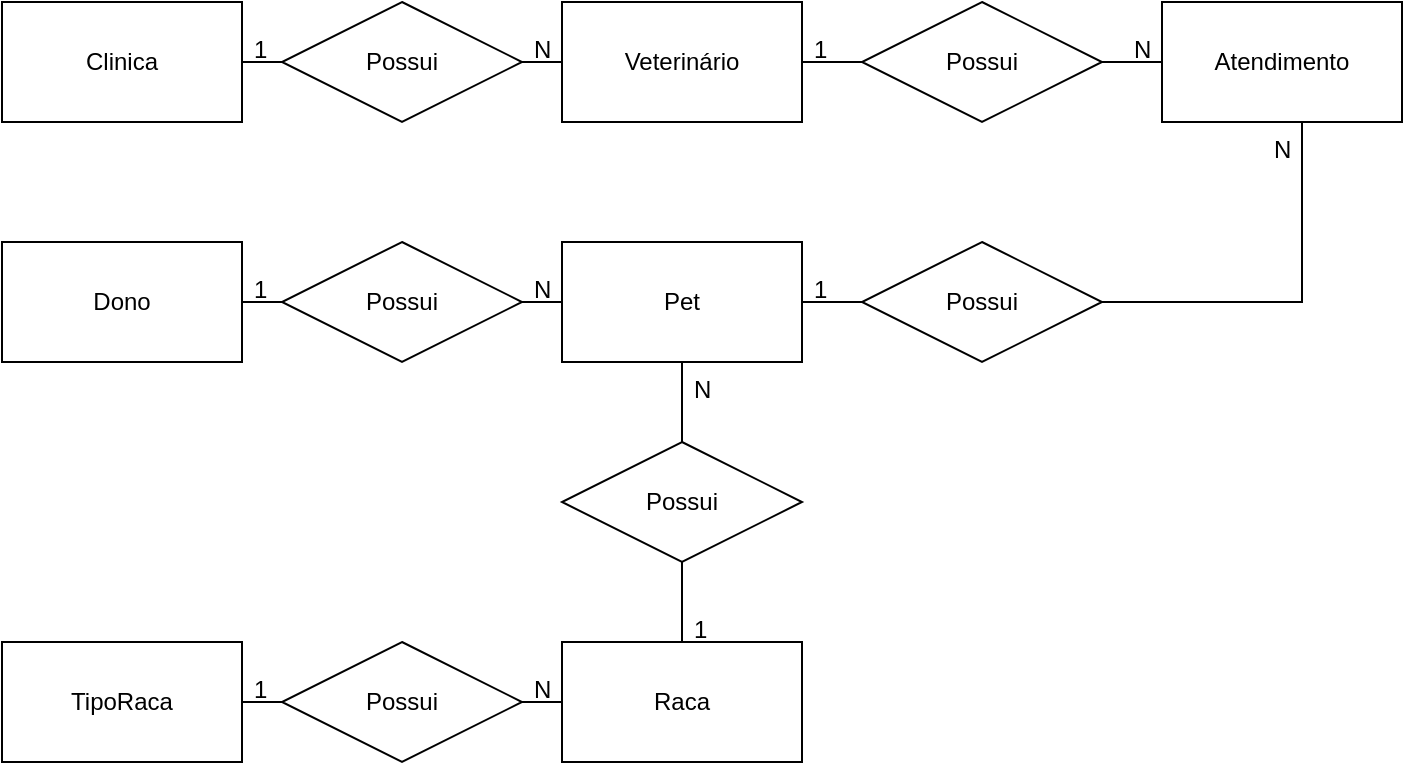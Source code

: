 <mxfile version="14.9.4" type="device" pages="2"><diagram id="83xywSYuqF75Fal6Qfsl" name="Conceitual"><mxGraphModel dx="827" dy="452" grid="1" gridSize="10" guides="1" tooltips="1" connect="1" arrows="1" fold="1" page="1" pageScale="1" pageWidth="827" pageHeight="1169" math="0" shadow="0"><root><mxCell id="0"/><mxCell id="1" parent="0"/><mxCell id="cB-USGY49_lO13R6Dd6I-5" style="edgeStyle=orthogonalEdgeStyle;rounded=0;orthogonalLoop=1;jettySize=auto;html=1;endArrow=none;endFill=0;" edge="1" parent="1" source="cB-USGY49_lO13R6Dd6I-1" target="cB-USGY49_lO13R6Dd6I-2"><mxGeometry relative="1" as="geometry"/></mxCell><mxCell id="cB-USGY49_lO13R6Dd6I-1" value="Clinica" style="rounded=0;whiteSpace=wrap;html=1;" vertex="1" parent="1"><mxGeometry x="40" y="40" width="120" height="60" as="geometry"/></mxCell><mxCell id="cB-USGY49_lO13R6Dd6I-6" style="edgeStyle=orthogonalEdgeStyle;rounded=0;orthogonalLoop=1;jettySize=auto;html=1;endArrow=none;endFill=0;" edge="1" parent="1" source="cB-USGY49_lO13R6Dd6I-2" target="cB-USGY49_lO13R6Dd6I-3"><mxGeometry relative="1" as="geometry"/></mxCell><mxCell id="cB-USGY49_lO13R6Dd6I-2" value="Possui" style="shape=rhombus;perimeter=rhombusPerimeter;whiteSpace=wrap;html=1;align=center;" vertex="1" parent="1"><mxGeometry x="180" y="40" width="120" height="60" as="geometry"/></mxCell><mxCell id="cB-USGY49_lO13R6Dd6I-7" style="edgeStyle=orthogonalEdgeStyle;rounded=0;orthogonalLoop=1;jettySize=auto;html=1;entryX=0;entryY=0.5;entryDx=0;entryDy=0;endArrow=none;endFill=0;" edge="1" parent="1" source="cB-USGY49_lO13R6Dd6I-3" target="cB-USGY49_lO13R6Dd6I-4"><mxGeometry relative="1" as="geometry"/></mxCell><mxCell id="cB-USGY49_lO13R6Dd6I-3" value="Veterinário" style="rounded=0;whiteSpace=wrap;html=1;" vertex="1" parent="1"><mxGeometry x="320" y="40" width="120" height="60" as="geometry"/></mxCell><mxCell id="cB-USGY49_lO13R6Dd6I-9" style="edgeStyle=orthogonalEdgeStyle;rounded=0;orthogonalLoop=1;jettySize=auto;html=1;entryX=0;entryY=0.5;entryDx=0;entryDy=0;endArrow=none;endFill=0;" edge="1" parent="1" source="cB-USGY49_lO13R6Dd6I-4" target="cB-USGY49_lO13R6Dd6I-8"><mxGeometry relative="1" as="geometry"/></mxCell><mxCell id="cB-USGY49_lO13R6Dd6I-4" value="Possui" style="shape=rhombus;perimeter=rhombusPerimeter;whiteSpace=wrap;html=1;align=center;" vertex="1" parent="1"><mxGeometry x="470" y="40" width="120" height="60" as="geometry"/></mxCell><mxCell id="cB-USGY49_lO13R6Dd6I-13" style="edgeStyle=orthogonalEdgeStyle;rounded=0;orthogonalLoop=1;jettySize=auto;html=1;entryX=1;entryY=0.5;entryDx=0;entryDy=0;endArrow=none;endFill=0;" edge="1" parent="1" source="cB-USGY49_lO13R6Dd6I-8" target="cB-USGY49_lO13R6Dd6I-10"><mxGeometry relative="1" as="geometry"><Array as="points"><mxPoint x="690" y="190"/></Array></mxGeometry></mxCell><mxCell id="cB-USGY49_lO13R6Dd6I-8" value="Atendimento" style="rounded=0;whiteSpace=wrap;html=1;" vertex="1" parent="1"><mxGeometry x="620" y="40" width="120" height="60" as="geometry"/></mxCell><mxCell id="cB-USGY49_lO13R6Dd6I-15" style="edgeStyle=orthogonalEdgeStyle;rounded=0;orthogonalLoop=1;jettySize=auto;html=1;entryX=1;entryY=0.5;entryDx=0;entryDy=0;endArrow=none;endFill=0;" edge="1" parent="1" source="cB-USGY49_lO13R6Dd6I-10" target="cB-USGY49_lO13R6Dd6I-14"><mxGeometry relative="1" as="geometry"/></mxCell><mxCell id="cB-USGY49_lO13R6Dd6I-10" value="Possui" style="shape=rhombus;perimeter=rhombusPerimeter;whiteSpace=wrap;html=1;align=center;" vertex="1" parent="1"><mxGeometry x="470" y="160" width="120" height="60" as="geometry"/></mxCell><mxCell id="cB-USGY49_lO13R6Dd6I-21" style="edgeStyle=orthogonalEdgeStyle;rounded=0;orthogonalLoop=1;jettySize=auto;html=1;endArrow=none;endFill=0;" edge="1" parent="1" source="cB-USGY49_lO13R6Dd6I-14" target="cB-USGY49_lO13R6Dd6I-20"><mxGeometry relative="1" as="geometry"/></mxCell><mxCell id="cB-USGY49_lO13R6Dd6I-14" value="Pet" style="rounded=0;whiteSpace=wrap;html=1;" vertex="1" parent="1"><mxGeometry x="320" y="160" width="120" height="60" as="geometry"/></mxCell><mxCell id="cB-USGY49_lO13R6Dd6I-19" style="edgeStyle=orthogonalEdgeStyle;rounded=0;orthogonalLoop=1;jettySize=auto;html=1;endArrow=none;endFill=0;" edge="1" parent="1" source="cB-USGY49_lO13R6Dd6I-16" target="cB-USGY49_lO13R6Dd6I-17"><mxGeometry relative="1" as="geometry"/></mxCell><mxCell id="cB-USGY49_lO13R6Dd6I-16" value="Dono" style="rounded=0;whiteSpace=wrap;html=1;" vertex="1" parent="1"><mxGeometry x="40" y="160" width="120" height="60" as="geometry"/></mxCell><mxCell id="cB-USGY49_lO13R6Dd6I-18" style="edgeStyle=orthogonalEdgeStyle;rounded=0;orthogonalLoop=1;jettySize=auto;html=1;endArrow=none;endFill=0;" edge="1" parent="1" source="cB-USGY49_lO13R6Dd6I-17" target="cB-USGY49_lO13R6Dd6I-14"><mxGeometry relative="1" as="geometry"/></mxCell><mxCell id="cB-USGY49_lO13R6Dd6I-17" value="Possui" style="shape=rhombus;perimeter=rhombusPerimeter;whiteSpace=wrap;html=1;align=center;" vertex="1" parent="1"><mxGeometry x="180" y="160" width="120" height="60" as="geometry"/></mxCell><mxCell id="cB-USGY49_lO13R6Dd6I-23" style="edgeStyle=orthogonalEdgeStyle;rounded=0;orthogonalLoop=1;jettySize=auto;html=1;entryX=0.5;entryY=0;entryDx=0;entryDy=0;endArrow=none;endFill=0;" edge="1" parent="1" source="cB-USGY49_lO13R6Dd6I-20" target="cB-USGY49_lO13R6Dd6I-22"><mxGeometry relative="1" as="geometry"/></mxCell><mxCell id="cB-USGY49_lO13R6Dd6I-20" value="Possui" style="shape=rhombus;perimeter=rhombusPerimeter;whiteSpace=wrap;html=1;align=center;" vertex="1" parent="1"><mxGeometry x="320" y="260" width="120" height="60" as="geometry"/></mxCell><mxCell id="cB-USGY49_lO13R6Dd6I-22" value="Raca" style="rounded=0;whiteSpace=wrap;html=1;" vertex="1" parent="1"><mxGeometry x="320" y="360" width="120" height="60" as="geometry"/></mxCell><mxCell id="cB-USGY49_lO13R6Dd6I-25" style="edgeStyle=orthogonalEdgeStyle;rounded=0;orthogonalLoop=1;jettySize=auto;html=1;entryX=0;entryY=0.5;entryDx=0;entryDy=0;endArrow=none;endFill=0;" edge="1" parent="1" source="cB-USGY49_lO13R6Dd6I-24" target="cB-USGY49_lO13R6Dd6I-22"><mxGeometry relative="1" as="geometry"/></mxCell><mxCell id="cB-USGY49_lO13R6Dd6I-24" value="Possui" style="shape=rhombus;perimeter=rhombusPerimeter;whiteSpace=wrap;html=1;align=center;" vertex="1" parent="1"><mxGeometry x="180" y="360" width="120" height="60" as="geometry"/></mxCell><mxCell id="cB-USGY49_lO13R6Dd6I-27" style="edgeStyle=orthogonalEdgeStyle;rounded=0;orthogonalLoop=1;jettySize=auto;html=1;endArrow=none;endFill=0;" edge="1" parent="1" source="cB-USGY49_lO13R6Dd6I-26" target="cB-USGY49_lO13R6Dd6I-24"><mxGeometry relative="1" as="geometry"/></mxCell><mxCell id="cB-USGY49_lO13R6Dd6I-26" value="TipoRaca" style="rounded=0;whiteSpace=wrap;html=1;" vertex="1" parent="1"><mxGeometry x="40" y="360" width="120" height="60" as="geometry"/></mxCell><mxCell id="cB-USGY49_lO13R6Dd6I-30" value="1" style="text;strokeColor=none;fillColor=none;spacingLeft=4;spacingRight=4;overflow=hidden;rotatable=0;points=[[0,0.5],[1,0.5]];portConstraint=eastwest;fontSize=12;" vertex="1" parent="1"><mxGeometry x="160" y="50" width="20" height="30" as="geometry"/></mxCell><mxCell id="cB-USGY49_lO13R6Dd6I-31" value="N" style="text;strokeColor=none;fillColor=none;spacingLeft=4;spacingRight=4;overflow=hidden;rotatable=0;points=[[0,0.5],[1,0.5]];portConstraint=eastwest;fontSize=12;" vertex="1" parent="1"><mxGeometry x="300" y="50" width="20" height="30" as="geometry"/></mxCell><mxCell id="cB-USGY49_lO13R6Dd6I-32" value="1" style="text;strokeColor=none;fillColor=none;spacingLeft=4;spacingRight=4;overflow=hidden;rotatable=0;points=[[0,0.5],[1,0.5]];portConstraint=eastwest;fontSize=12;" vertex="1" parent="1"><mxGeometry x="440" y="50" width="20" height="30" as="geometry"/></mxCell><mxCell id="cB-USGY49_lO13R6Dd6I-33" value="N" style="text;strokeColor=none;fillColor=none;spacingLeft=4;spacingRight=4;overflow=hidden;rotatable=0;points=[[0,0.5],[1,0.5]];portConstraint=eastwest;fontSize=12;" vertex="1" parent="1"><mxGeometry x="600" y="50" width="20" height="30" as="geometry"/></mxCell><mxCell id="cB-USGY49_lO13R6Dd6I-34" value="N" style="text;strokeColor=none;fillColor=none;spacingLeft=4;spacingRight=4;overflow=hidden;rotatable=0;points=[[0,0.5],[1,0.5]];portConstraint=eastwest;fontSize=12;" vertex="1" parent="1"><mxGeometry x="670" y="100" width="20" height="30" as="geometry"/></mxCell><mxCell id="cB-USGY49_lO13R6Dd6I-35" value="1" style="text;strokeColor=none;fillColor=none;spacingLeft=4;spacingRight=4;overflow=hidden;rotatable=0;points=[[0,0.5],[1,0.5]];portConstraint=eastwest;fontSize=12;" vertex="1" parent="1"><mxGeometry x="440" y="170" width="20" height="30" as="geometry"/></mxCell><mxCell id="cB-USGY49_lO13R6Dd6I-36" value="N" style="text;strokeColor=none;fillColor=none;spacingLeft=4;spacingRight=4;overflow=hidden;rotatable=0;points=[[0,0.5],[1,0.5]];portConstraint=eastwest;fontSize=12;" vertex="1" parent="1"><mxGeometry x="300" y="170" width="20" height="30" as="geometry"/></mxCell><mxCell id="cB-USGY49_lO13R6Dd6I-37" value="1" style="text;strokeColor=none;fillColor=none;spacingLeft=4;spacingRight=4;overflow=hidden;rotatable=0;points=[[0,0.5],[1,0.5]];portConstraint=eastwest;fontSize=12;" vertex="1" parent="1"><mxGeometry x="160" y="170" width="20" height="30" as="geometry"/></mxCell><mxCell id="cB-USGY49_lO13R6Dd6I-39" value="N" style="text;strokeColor=none;fillColor=none;spacingLeft=4;spacingRight=4;overflow=hidden;rotatable=0;points=[[0,0.5],[1,0.5]];portConstraint=eastwest;fontSize=12;" vertex="1" parent="1"><mxGeometry x="380" y="220" width="20" height="30" as="geometry"/></mxCell><mxCell id="cB-USGY49_lO13R6Dd6I-40" value="1" style="text;strokeColor=none;fillColor=none;spacingLeft=4;spacingRight=4;overflow=hidden;rotatable=0;points=[[0,0.5],[1,0.5]];portConstraint=eastwest;fontSize=12;" vertex="1" parent="1"><mxGeometry x="380" y="340" width="20" height="30" as="geometry"/></mxCell><mxCell id="cB-USGY49_lO13R6Dd6I-41" value="N" style="text;strokeColor=none;fillColor=none;spacingLeft=4;spacingRight=4;overflow=hidden;rotatable=0;points=[[0,0.5],[1,0.5]];portConstraint=eastwest;fontSize=12;" vertex="1" parent="1"><mxGeometry x="300" y="370" width="20" height="30" as="geometry"/></mxCell><mxCell id="cB-USGY49_lO13R6Dd6I-44" value="1" style="text;strokeColor=none;fillColor=none;spacingLeft=4;spacingRight=4;overflow=hidden;rotatable=0;points=[[0,0.5],[1,0.5]];portConstraint=eastwest;fontSize=12;" vertex="1" parent="1"><mxGeometry x="160" y="370" width="20" height="30" as="geometry"/></mxCell></root></mxGraphModel></diagram><diagram id="Cy-GGXcXT6zsbK8Hc7dR" name="Lógico"><mxGraphModel dx="1654" dy="1621" grid="1" gridSize="10" guides="1" tooltips="1" connect="1" arrows="1" fold="1" page="1" pageScale="1" pageWidth="827" pageHeight="1169" math="0" shadow="0"><root><mxCell id="PzEeFKjgWM193DgoJ_nK-0"/><mxCell id="PzEeFKjgWM193DgoJ_nK-1" parent="PzEeFKjgWM193DgoJ_nK-0"/><mxCell id="poTFpxwdo7QI8GTacM6D-0" value="Clinica" style="shape=table;startSize=30;container=1;collapsible=1;childLayout=tableLayout;fixedRows=1;rowLines=0;fontStyle=1;align=center;resizeLast=1;" vertex="1" parent="PzEeFKjgWM193DgoJ_nK-1"><mxGeometry y="-10" width="180" height="100" as="geometry"/></mxCell><mxCell id="poTFpxwdo7QI8GTacM6D-1" value="" style="shape=partialRectangle;collapsible=0;dropTarget=0;pointerEvents=0;fillColor=none;top=0;left=0;bottom=1;right=0;points=[[0,0.5],[1,0.5]];portConstraint=eastwest;" vertex="1" parent="poTFpxwdo7QI8GTacM6D-0"><mxGeometry y="30" width="180" height="30" as="geometry"/></mxCell><mxCell id="poTFpxwdo7QI8GTacM6D-2" value="PK" style="shape=partialRectangle;connectable=0;fillColor=none;top=0;left=0;bottom=0;right=0;fontStyle=1;overflow=hidden;" vertex="1" parent="poTFpxwdo7QI8GTacM6D-1"><mxGeometry width="30" height="30" as="geometry"/></mxCell><mxCell id="poTFpxwdo7QI8GTacM6D-3" value="IdClinica" style="shape=partialRectangle;connectable=0;fillColor=none;top=0;left=0;bottom=0;right=0;align=left;spacingLeft=6;fontStyle=1;overflow=hidden;" vertex="1" parent="poTFpxwdo7QI8GTacM6D-1"><mxGeometry x="30" width="150" height="30" as="geometry"/></mxCell><mxCell id="poTFpxwdo7QI8GTacM6D-4" value="" style="shape=partialRectangle;collapsible=0;dropTarget=0;pointerEvents=0;fillColor=none;top=0;left=0;bottom=0;right=0;points=[[0,0.5],[1,0.5]];portConstraint=eastwest;" vertex="1" parent="poTFpxwdo7QI8GTacM6D-0"><mxGeometry y="60" width="180" height="30" as="geometry"/></mxCell><mxCell id="poTFpxwdo7QI8GTacM6D-5" value="" style="shape=partialRectangle;connectable=0;fillColor=none;top=0;left=0;bottom=0;right=0;editable=1;overflow=hidden;" vertex="1" parent="poTFpxwdo7QI8GTacM6D-4"><mxGeometry width="30" height="30" as="geometry"/></mxCell><mxCell id="poTFpxwdo7QI8GTacM6D-6" value="NomeClinica" style="shape=partialRectangle;connectable=0;fillColor=none;top=0;left=0;bottom=0;right=0;align=left;spacingLeft=6;overflow=hidden;" vertex="1" parent="poTFpxwdo7QI8GTacM6D-4"><mxGeometry x="30" width="150" height="30" as="geometry"/></mxCell><mxCell id="poTFpxwdo7QI8GTacM6D-26" value="Veterinario" style="shape=table;startSize=30;container=1;collapsible=1;childLayout=tableLayout;fixedRows=1;rowLines=0;fontStyle=1;align=center;resizeLast=1;" vertex="1" parent="PzEeFKjgWM193DgoJ_nK-1"><mxGeometry x="250" y="-20" width="180" height="100" as="geometry"/></mxCell><mxCell id="poTFpxwdo7QI8GTacM6D-27" value="" style="shape=partialRectangle;collapsible=0;dropTarget=0;pointerEvents=0;fillColor=none;top=0;left=0;bottom=1;right=0;points=[[0,0.5],[1,0.5]];portConstraint=eastwest;" vertex="1" parent="poTFpxwdo7QI8GTacM6D-26"><mxGeometry y="30" width="180" height="30" as="geometry"/></mxCell><mxCell id="poTFpxwdo7QI8GTacM6D-28" value="PK" style="shape=partialRectangle;connectable=0;fillColor=none;top=0;left=0;bottom=0;right=0;fontStyle=1;overflow=hidden;" vertex="1" parent="poTFpxwdo7QI8GTacM6D-27"><mxGeometry width="30" height="30" as="geometry"/></mxCell><mxCell id="poTFpxwdo7QI8GTacM6D-29" value="IdVeterinario" style="shape=partialRectangle;connectable=0;fillColor=none;top=0;left=0;bottom=0;right=0;align=left;spacingLeft=6;fontStyle=1;overflow=hidden;" vertex="1" parent="poTFpxwdo7QI8GTacM6D-27"><mxGeometry x="30" width="150" height="30" as="geometry"/></mxCell><mxCell id="poTFpxwdo7QI8GTacM6D-30" value="" style="shape=partialRectangle;collapsible=0;dropTarget=0;pointerEvents=0;fillColor=none;top=0;left=0;bottom=0;right=0;points=[[0,0.5],[1,0.5]];portConstraint=eastwest;" vertex="1" parent="poTFpxwdo7QI8GTacM6D-26"><mxGeometry y="60" width="180" height="30" as="geometry"/></mxCell><mxCell id="poTFpxwdo7QI8GTacM6D-31" value="" style="shape=partialRectangle;connectable=0;fillColor=none;top=0;left=0;bottom=0;right=0;editable=1;overflow=hidden;" vertex="1" parent="poTFpxwdo7QI8GTacM6D-30"><mxGeometry width="30" height="30" as="geometry"/></mxCell><mxCell id="poTFpxwdo7QI8GTacM6D-32" value="NomeVeterinario" style="shape=partialRectangle;connectable=0;fillColor=none;top=0;left=0;bottom=0;right=0;align=left;spacingLeft=6;overflow=hidden;" vertex="1" parent="poTFpxwdo7QI8GTacM6D-30"><mxGeometry x="30" width="150" height="30" as="geometry"/></mxCell><mxCell id="poTFpxwdo7QI8GTacM6D-52" value="" style="group" vertex="1" connectable="0" parent="PzEeFKjgWM193DgoJ_nK-1"><mxGeometry x="520" y="-20" width="180" height="160" as="geometry"/></mxCell><mxCell id="poTFpxwdo7QI8GTacM6D-33" value="Atendimento" style="shape=table;startSize=30;container=1;collapsible=1;childLayout=tableLayout;fixedRows=1;rowLines=0;fontStyle=1;align=center;resizeLast=1;" vertex="1" parent="poTFpxwdo7QI8GTacM6D-52"><mxGeometry width="180" height="160" as="geometry"/></mxCell><mxCell id="poTFpxwdo7QI8GTacM6D-34" value="" style="shape=partialRectangle;collapsible=0;dropTarget=0;pointerEvents=0;fillColor=none;top=0;left=0;bottom=0;right=0;points=[[0,0.5],[1,0.5]];portConstraint=eastwest;" vertex="1" parent="poTFpxwdo7QI8GTacM6D-33"><mxGeometry y="30" width="180" height="30" as="geometry"/></mxCell><mxCell id="poTFpxwdo7QI8GTacM6D-35" value="PK" style="shape=partialRectangle;connectable=0;fillColor=none;top=0;left=0;bottom=0;right=0;fontStyle=1;overflow=hidden;" vertex="1" parent="poTFpxwdo7QI8GTacM6D-34"><mxGeometry width="60" height="30" as="geometry"/></mxCell><mxCell id="poTFpxwdo7QI8GTacM6D-36" value="IdAtendimento" style="shape=partialRectangle;connectable=0;fillColor=none;top=0;left=0;bottom=0;right=0;align=left;spacingLeft=6;fontStyle=1;overflow=hidden;" vertex="1" parent="poTFpxwdo7QI8GTacM6D-34"><mxGeometry x="60" width="120" height="30" as="geometry"/></mxCell><mxCell id="poTFpxwdo7QI8GTacM6D-37" value="" style="shape=partialRectangle;collapsible=0;dropTarget=0;pointerEvents=0;fillColor=none;top=0;left=0;bottom=1;right=0;points=[[0,0.5],[1,0.5]];portConstraint=eastwest;" vertex="1" parent="poTFpxwdo7QI8GTacM6D-33"><mxGeometry y="60" width="180" height="60" as="geometry"/></mxCell><mxCell id="poTFpxwdo7QI8GTacM6D-38" value="FK" style="shape=partialRectangle;connectable=0;fillColor=none;top=0;left=0;bottom=0;right=0;fontStyle=1;overflow=hidden;" vertex="1" parent="poTFpxwdo7QI8GTacM6D-37"><mxGeometry width="60" height="60" as="geometry"/></mxCell><mxCell id="poTFpxwdo7QI8GTacM6D-39" value="IdPet" style="shape=partialRectangle;connectable=0;fillColor=none;top=0;left=0;bottom=0;right=0;align=left;spacingLeft=6;fontStyle=1;overflow=hidden;" vertex="1" parent="poTFpxwdo7QI8GTacM6D-37"><mxGeometry x="60" width="120" height="60" as="geometry"/></mxCell><mxCell id="poTFpxwdo7QI8GTacM6D-40" value="" style="shape=partialRectangle;collapsible=0;dropTarget=0;pointerEvents=0;fillColor=none;top=0;left=0;bottom=0;right=0;points=[[0,0.5],[1,0.5]];portConstraint=eastwest;" vertex="1" parent="poTFpxwdo7QI8GTacM6D-33"><mxGeometry y="120" width="180" height="30" as="geometry"/></mxCell><mxCell id="poTFpxwdo7QI8GTacM6D-41" value="" style="shape=partialRectangle;connectable=0;fillColor=none;top=0;left=0;bottom=0;right=0;editable=1;overflow=hidden;" vertex="1" parent="poTFpxwdo7QI8GTacM6D-40"><mxGeometry width="60" height="30" as="geometry"/></mxCell><mxCell id="poTFpxwdo7QI8GTacM6D-42" value="HorarioAtendimento" style="shape=partialRectangle;connectable=0;fillColor=none;top=0;left=0;bottom=0;right=0;align=left;spacingLeft=6;overflow=hidden;" vertex="1" parent="poTFpxwdo7QI8GTacM6D-40"><mxGeometry x="60" width="120" height="30" as="geometry"/></mxCell><mxCell id="poTFpxwdo7QI8GTacM6D-46" value="" style="shape=partialRectangle;collapsible=0;dropTarget=0;pointerEvents=0;fillColor=none;top=0;left=0;bottom=1;right=0;points=[[0,0.5],[1,0.5]];portConstraint=eastwest;strokeColor=none;" vertex="1" parent="poTFpxwdo7QI8GTacM6D-52"><mxGeometry y="50" width="180" height="30" as="geometry"/></mxCell><mxCell id="poTFpxwdo7QI8GTacM6D-47" value="FK" style="shape=partialRectangle;connectable=0;fillColor=none;top=0;left=0;bottom=0;right=0;fontStyle=1;overflow=hidden;" vertex="1" parent="poTFpxwdo7QI8GTacM6D-46"><mxGeometry width="60" height="30" as="geometry"/></mxCell><mxCell id="poTFpxwdo7QI8GTacM6D-48" value="IdVeterinario" style="shape=partialRectangle;connectable=0;fillColor=none;top=0;left=0;bottom=0;right=0;align=left;spacingLeft=6;fontStyle=1;overflow=hidden;" vertex="1" parent="poTFpxwdo7QI8GTacM6D-46"><mxGeometry x="60" width="120" height="30" as="geometry"/></mxCell><mxCell id="poTFpxwdo7QI8GTacM6D-53" value="Raca" style="shape=table;startSize=30;container=1;collapsible=1;childLayout=tableLayout;fixedRows=1;rowLines=0;fontStyle=1;align=center;resizeLast=1;" vertex="1" parent="PzEeFKjgWM193DgoJ_nK-1"><mxGeometry x="-20" y="270" width="180" height="130" as="geometry"/></mxCell><mxCell id="poTFpxwdo7QI8GTacM6D-54" value="" style="shape=partialRectangle;collapsible=0;dropTarget=0;pointerEvents=0;fillColor=none;top=0;left=0;bottom=0;right=0;points=[[0,0.5],[1,0.5]];portConstraint=eastwest;" vertex="1" parent="poTFpxwdo7QI8GTacM6D-53"><mxGeometry y="30" width="180" height="30" as="geometry"/></mxCell><mxCell id="poTFpxwdo7QI8GTacM6D-55" value="PK" style="shape=partialRectangle;connectable=0;fillColor=none;top=0;left=0;bottom=0;right=0;fontStyle=1;overflow=hidden;" vertex="1" parent="poTFpxwdo7QI8GTacM6D-54"><mxGeometry width="60" height="30" as="geometry"/></mxCell><mxCell id="poTFpxwdo7QI8GTacM6D-56" value="IdRaca" style="shape=partialRectangle;connectable=0;fillColor=none;top=0;left=0;bottom=0;right=0;align=left;spacingLeft=6;fontStyle=1;overflow=hidden;" vertex="1" parent="poTFpxwdo7QI8GTacM6D-54"><mxGeometry x="60" width="120" height="30" as="geometry"/></mxCell><mxCell id="poTFpxwdo7QI8GTacM6D-57" value="" style="shape=partialRectangle;collapsible=0;dropTarget=0;pointerEvents=0;fillColor=none;top=0;left=0;bottom=1;right=0;points=[[0,0.5],[1,0.5]];portConstraint=eastwest;" vertex="1" parent="poTFpxwdo7QI8GTacM6D-53"><mxGeometry y="60" width="180" height="30" as="geometry"/></mxCell><mxCell id="poTFpxwdo7QI8GTacM6D-58" value="FK" style="shape=partialRectangle;connectable=0;fillColor=none;top=0;left=0;bottom=0;right=0;fontStyle=1;overflow=hidden;" vertex="1" parent="poTFpxwdo7QI8GTacM6D-57"><mxGeometry width="60" height="30" as="geometry"/></mxCell><mxCell id="poTFpxwdo7QI8GTacM6D-59" value="IdTipo" style="shape=partialRectangle;connectable=0;fillColor=none;top=0;left=0;bottom=0;right=0;align=left;spacingLeft=6;fontStyle=1;overflow=hidden;" vertex="1" parent="poTFpxwdo7QI8GTacM6D-57"><mxGeometry x="60" width="120" height="30" as="geometry"/></mxCell><mxCell id="poTFpxwdo7QI8GTacM6D-60" value="" style="shape=partialRectangle;collapsible=0;dropTarget=0;pointerEvents=0;fillColor=none;top=0;left=0;bottom=0;right=0;points=[[0,0.5],[1,0.5]];portConstraint=eastwest;" vertex="1" parent="poTFpxwdo7QI8GTacM6D-53"><mxGeometry y="90" width="180" height="30" as="geometry"/></mxCell><mxCell id="poTFpxwdo7QI8GTacM6D-61" value="" style="shape=partialRectangle;connectable=0;fillColor=none;top=0;left=0;bottom=0;right=0;editable=1;overflow=hidden;" vertex="1" parent="poTFpxwdo7QI8GTacM6D-60"><mxGeometry width="60" height="30" as="geometry"/></mxCell><mxCell id="poTFpxwdo7QI8GTacM6D-62" value="NomeRaca" style="shape=partialRectangle;connectable=0;fillColor=none;top=0;left=0;bottom=0;right=0;align=left;spacingLeft=6;overflow=hidden;" vertex="1" parent="poTFpxwdo7QI8GTacM6D-60"><mxGeometry x="60" width="120" height="30" as="geometry"/></mxCell><mxCell id="poTFpxwdo7QI8GTacM6D-66" value="" style="group" vertex="1" connectable="0" parent="PzEeFKjgWM193DgoJ_nK-1"><mxGeometry x="234" y="110" width="180" height="160" as="geometry"/></mxCell><mxCell id="poTFpxwdo7QI8GTacM6D-67" value="Pet" style="shape=table;startSize=30;container=1;collapsible=1;childLayout=tableLayout;fixedRows=1;rowLines=0;fontStyle=1;align=center;resizeLast=1;" vertex="1" parent="poTFpxwdo7QI8GTacM6D-66"><mxGeometry width="180" height="160" as="geometry"/></mxCell><mxCell id="poTFpxwdo7QI8GTacM6D-68" value="" style="shape=partialRectangle;collapsible=0;dropTarget=0;pointerEvents=0;fillColor=none;top=0;left=0;bottom=0;right=0;points=[[0,0.5],[1,0.5]];portConstraint=eastwest;" vertex="1" parent="poTFpxwdo7QI8GTacM6D-67"><mxGeometry y="30" width="180" height="30" as="geometry"/></mxCell><mxCell id="poTFpxwdo7QI8GTacM6D-69" value="PK" style="shape=partialRectangle;connectable=0;fillColor=none;top=0;left=0;bottom=0;right=0;fontStyle=1;overflow=hidden;" vertex="1" parent="poTFpxwdo7QI8GTacM6D-68"><mxGeometry width="60" height="30" as="geometry"/></mxCell><mxCell id="poTFpxwdo7QI8GTacM6D-70" value="IdPet" style="shape=partialRectangle;connectable=0;fillColor=none;top=0;left=0;bottom=0;right=0;align=left;spacingLeft=6;fontStyle=1;overflow=hidden;" vertex="1" parent="poTFpxwdo7QI8GTacM6D-68"><mxGeometry x="60" width="120" height="30" as="geometry"/></mxCell><mxCell id="poTFpxwdo7QI8GTacM6D-71" value="" style="shape=partialRectangle;collapsible=0;dropTarget=0;pointerEvents=0;fillColor=none;top=0;left=0;bottom=1;right=0;points=[[0,0.5],[1,0.5]];portConstraint=eastwest;" vertex="1" parent="poTFpxwdo7QI8GTacM6D-67"><mxGeometry y="60" width="180" height="60" as="geometry"/></mxCell><mxCell id="poTFpxwdo7QI8GTacM6D-72" value="FK" style="shape=partialRectangle;connectable=0;fillColor=none;top=0;left=0;bottom=0;right=0;fontStyle=1;overflow=hidden;" vertex="1" parent="poTFpxwdo7QI8GTacM6D-71"><mxGeometry width="60" height="60" as="geometry"/></mxCell><mxCell id="poTFpxwdo7QI8GTacM6D-73" value="IdRaca" style="shape=partialRectangle;connectable=0;fillColor=none;top=0;left=0;bottom=0;right=0;align=left;spacingLeft=6;fontStyle=1;overflow=hidden;" vertex="1" parent="poTFpxwdo7QI8GTacM6D-71"><mxGeometry x="60" width="120" height="60" as="geometry"/></mxCell><mxCell id="poTFpxwdo7QI8GTacM6D-74" value="" style="shape=partialRectangle;collapsible=0;dropTarget=0;pointerEvents=0;fillColor=none;top=0;left=0;bottom=0;right=0;points=[[0,0.5],[1,0.5]];portConstraint=eastwest;" vertex="1" parent="poTFpxwdo7QI8GTacM6D-67"><mxGeometry y="120" width="180" height="30" as="geometry"/></mxCell><mxCell id="poTFpxwdo7QI8GTacM6D-75" value="" style="shape=partialRectangle;connectable=0;fillColor=none;top=0;left=0;bottom=0;right=0;editable=1;overflow=hidden;" vertex="1" parent="poTFpxwdo7QI8GTacM6D-74"><mxGeometry width="60" height="30" as="geometry"/></mxCell><mxCell id="poTFpxwdo7QI8GTacM6D-76" value="NomePet" style="shape=partialRectangle;connectable=0;fillColor=none;top=0;left=0;bottom=0;right=0;align=left;spacingLeft=6;overflow=hidden;" vertex="1" parent="poTFpxwdo7QI8GTacM6D-74"><mxGeometry x="60" width="120" height="30" as="geometry"/></mxCell><mxCell id="poTFpxwdo7QI8GTacM6D-77" value="" style="shape=partialRectangle;collapsible=0;dropTarget=0;pointerEvents=0;fillColor=none;top=0;left=0;bottom=1;right=0;points=[[0,0.5],[1,0.5]];portConstraint=eastwest;strokeColor=none;" vertex="1" parent="poTFpxwdo7QI8GTacM6D-66"><mxGeometry y="50" width="180" height="30" as="geometry"/></mxCell><mxCell id="poTFpxwdo7QI8GTacM6D-78" value="FK" style="shape=partialRectangle;connectable=0;fillColor=none;top=0;left=0;bottom=0;right=0;fontStyle=1;overflow=hidden;" vertex="1" parent="poTFpxwdo7QI8GTacM6D-77"><mxGeometry width="60" height="30" as="geometry"/></mxCell><mxCell id="poTFpxwdo7QI8GTacM6D-79" value="IdDono" style="shape=partialRectangle;connectable=0;fillColor=none;top=0;left=0;bottom=0;right=0;align=left;spacingLeft=6;fontStyle=1;overflow=hidden;" vertex="1" parent="poTFpxwdo7QI8GTacM6D-77"><mxGeometry x="60" width="120" height="30" as="geometry"/></mxCell><mxCell id="poTFpxwdo7QI8GTacM6D-80" value="Tipo" style="shape=table;startSize=30;container=1;collapsible=1;childLayout=tableLayout;fixedRows=1;rowLines=0;fontStyle=1;align=center;resizeLast=1;" vertex="1" parent="PzEeFKjgWM193DgoJ_nK-1"><mxGeometry x="270" y="330" width="180" height="100" as="geometry"/></mxCell><mxCell id="poTFpxwdo7QI8GTacM6D-81" value="" style="shape=partialRectangle;collapsible=0;dropTarget=0;pointerEvents=0;fillColor=none;top=0;left=0;bottom=1;right=0;points=[[0,0.5],[1,0.5]];portConstraint=eastwest;" vertex="1" parent="poTFpxwdo7QI8GTacM6D-80"><mxGeometry y="30" width="180" height="30" as="geometry"/></mxCell><mxCell id="poTFpxwdo7QI8GTacM6D-82" value="PK" style="shape=partialRectangle;connectable=0;fillColor=none;top=0;left=0;bottom=0;right=0;fontStyle=1;overflow=hidden;" vertex="1" parent="poTFpxwdo7QI8GTacM6D-81"><mxGeometry width="30" height="30" as="geometry"/></mxCell><mxCell id="poTFpxwdo7QI8GTacM6D-83" value="IdTipo" style="shape=partialRectangle;connectable=0;fillColor=none;top=0;left=0;bottom=0;right=0;align=left;spacingLeft=6;fontStyle=1;overflow=hidden;" vertex="1" parent="poTFpxwdo7QI8GTacM6D-81"><mxGeometry x="30" width="150" height="30" as="geometry"/></mxCell><mxCell id="poTFpxwdo7QI8GTacM6D-84" value="" style="shape=partialRectangle;collapsible=0;dropTarget=0;pointerEvents=0;fillColor=none;top=0;left=0;bottom=0;right=0;points=[[0,0.5],[1,0.5]];portConstraint=eastwest;" vertex="1" parent="poTFpxwdo7QI8GTacM6D-80"><mxGeometry y="60" width="180" height="30" as="geometry"/></mxCell><mxCell id="poTFpxwdo7QI8GTacM6D-85" value="" style="shape=partialRectangle;connectable=0;fillColor=none;top=0;left=0;bottom=0;right=0;editable=1;overflow=hidden;" vertex="1" parent="poTFpxwdo7QI8GTacM6D-84"><mxGeometry width="30" height="30" as="geometry"/></mxCell><mxCell id="poTFpxwdo7QI8GTacM6D-86" value="NomeTipo" style="shape=partialRectangle;connectable=0;fillColor=none;top=0;left=0;bottom=0;right=0;align=left;spacingLeft=6;overflow=hidden;" vertex="1" parent="poTFpxwdo7QI8GTacM6D-84"><mxGeometry x="30" width="150" height="30" as="geometry"/></mxCell><mxCell id="poTFpxwdo7QI8GTacM6D-87" value="Dono" style="shape=table;startSize=30;container=1;collapsible=1;childLayout=tableLayout;fixedRows=1;rowLines=0;fontStyle=1;align=center;resizeLast=1;" vertex="1" parent="PzEeFKjgWM193DgoJ_nK-1"><mxGeometry x="640" y="170" width="180" height="130" as="geometry"/></mxCell><mxCell id="poTFpxwdo7QI8GTacM6D-88" value="" style="shape=partialRectangle;collapsible=0;dropTarget=0;pointerEvents=0;fillColor=none;top=0;left=0;bottom=1;right=0;points=[[0,0.5],[1,0.5]];portConstraint=eastwest;" vertex="1" parent="poTFpxwdo7QI8GTacM6D-87"><mxGeometry y="30" width="180" height="30" as="geometry"/></mxCell><mxCell id="poTFpxwdo7QI8GTacM6D-89" value="PK" style="shape=partialRectangle;connectable=0;fillColor=none;top=0;left=0;bottom=0;right=0;fontStyle=1;overflow=hidden;" vertex="1" parent="poTFpxwdo7QI8GTacM6D-88"><mxGeometry width="30" height="30" as="geometry"/></mxCell><mxCell id="poTFpxwdo7QI8GTacM6D-90" value="IdDono" style="shape=partialRectangle;connectable=0;fillColor=none;top=0;left=0;bottom=0;right=0;align=left;spacingLeft=6;fontStyle=1;overflow=hidden;" vertex="1" parent="poTFpxwdo7QI8GTacM6D-88"><mxGeometry x="30" width="150" height="30" as="geometry"/></mxCell><mxCell id="poTFpxwdo7QI8GTacM6D-91" value="" style="shape=partialRectangle;collapsible=0;dropTarget=0;pointerEvents=0;fillColor=none;top=0;left=0;bottom=0;right=0;points=[[0,0.5],[1,0.5]];portConstraint=eastwest;" vertex="1" parent="poTFpxwdo7QI8GTacM6D-87"><mxGeometry y="60" width="180" height="30" as="geometry"/></mxCell><mxCell id="poTFpxwdo7QI8GTacM6D-92" value="" style="shape=partialRectangle;connectable=0;fillColor=none;top=0;left=0;bottom=0;right=0;editable=1;overflow=hidden;" vertex="1" parent="poTFpxwdo7QI8GTacM6D-91"><mxGeometry width="30" height="30" as="geometry"/></mxCell><mxCell id="poTFpxwdo7QI8GTacM6D-93" value="NomeDono" style="shape=partialRectangle;connectable=0;fillColor=none;top=0;left=0;bottom=0;right=0;align=left;spacingLeft=6;overflow=hidden;" vertex="1" parent="poTFpxwdo7QI8GTacM6D-91"><mxGeometry x="30" width="150" height="30" as="geometry"/></mxCell><mxCell id="poTFpxwdo7QI8GTacM6D-94" value="" style="shape=partialRectangle;collapsible=0;dropTarget=0;pointerEvents=0;fillColor=none;top=0;left=0;bottom=0;right=0;points=[[0,0.5],[1,0.5]];portConstraint=eastwest;" vertex="1" parent="poTFpxwdo7QI8GTacM6D-87"><mxGeometry y="90" width="180" height="30" as="geometry"/></mxCell><mxCell id="poTFpxwdo7QI8GTacM6D-95" value="" style="shape=partialRectangle;connectable=0;fillColor=none;top=0;left=0;bottom=0;right=0;editable=1;overflow=hidden;" vertex="1" parent="poTFpxwdo7QI8GTacM6D-94"><mxGeometry width="30" height="30" as="geometry"/></mxCell><mxCell id="poTFpxwdo7QI8GTacM6D-96" value="TelefoneDono" style="shape=partialRectangle;connectable=0;fillColor=none;top=0;left=0;bottom=0;right=0;align=left;spacingLeft=6;overflow=hidden;" vertex="1" parent="poTFpxwdo7QI8GTacM6D-94"><mxGeometry x="30" width="150" height="30" as="geometry"/></mxCell><mxCell id="f_MdM9vebcymTZXzBAh9-0" value="" style="edgeStyle=entityRelationEdgeStyle;fontSize=12;html=1;endArrow=ERoneToMany;exitX=1;exitY=0.5;exitDx=0;exitDy=0;entryX=0;entryY=0.5;entryDx=0;entryDy=0;" edge="1" parent="PzEeFKjgWM193DgoJ_nK-1" source="poTFpxwdo7QI8GTacM6D-27" target="poTFpxwdo7QI8GTacM6D-46"><mxGeometry width="100" height="100" relative="1" as="geometry"><mxPoint x="360" y="190" as="sourcePoint"/><mxPoint x="460" y="90" as="targetPoint"/></mxGeometry></mxCell><mxCell id="NgB7NqBoER84u2C8oOns-0" value="" style="edgeStyle=entityRelationEdgeStyle;fontSize=12;html=1;endArrow=ERoneToMany;exitX=1;exitY=0.5;exitDx=0;exitDy=0;entryX=0;entryY=0.5;entryDx=0;entryDy=0;" edge="1" parent="PzEeFKjgWM193DgoJ_nK-1" source="poTFpxwdo7QI8GTacM6D-68" target="poTFpxwdo7QI8GTacM6D-37"><mxGeometry width="100" height="100" relative="1" as="geometry"><mxPoint x="440" y="35" as="sourcePoint"/><mxPoint x="530" y="55" as="targetPoint"/></mxGeometry></mxCell><mxCell id="NgB7NqBoER84u2C8oOns-1" value="" style="edgeStyle=entityRelationEdgeStyle;fontSize=12;html=1;endArrow=ERoneToMany;exitX=0;exitY=0.5;exitDx=0;exitDy=0;entryX=0.978;entryY=0.667;entryDx=0;entryDy=0;entryPerimeter=0;" edge="1" parent="PzEeFKjgWM193DgoJ_nK-1" source="poTFpxwdo7QI8GTacM6D-88" target="poTFpxwdo7QI8GTacM6D-77"><mxGeometry width="100" height="100" relative="1" as="geometry"><mxPoint x="424" y="165" as="sourcePoint"/><mxPoint x="530" y="80" as="targetPoint"/></mxGeometry></mxCell><mxCell id="NgB7NqBoER84u2C8oOns-2" value="" style="edgeStyle=entityRelationEdgeStyle;fontSize=12;html=1;endArrow=ERoneToMany;exitX=1;exitY=0.5;exitDx=0;exitDy=0;entryX=0;entryY=0.5;entryDx=0;entryDy=0;" edge="1" parent="PzEeFKjgWM193DgoJ_nK-1" source="poTFpxwdo7QI8GTacM6D-54" target="poTFpxwdo7QI8GTacM6D-71"><mxGeometry width="100" height="100" relative="1" as="geometry"><mxPoint x="360" y="290" as="sourcePoint"/><mxPoint x="460" y="190" as="targetPoint"/></mxGeometry></mxCell><mxCell id="NgB7NqBoER84u2C8oOns-3" value="" style="edgeStyle=entityRelationEdgeStyle;fontSize=12;html=1;endArrow=ERoneToMany;exitX=0;exitY=0.5;exitDx=0;exitDy=0;entryX=1;entryY=0.333;entryDx=0;entryDy=0;entryPerimeter=0;" edge="1" parent="PzEeFKjgWM193DgoJ_nK-1" source="poTFpxwdo7QI8GTacM6D-81" target="poTFpxwdo7QI8GTacM6D-57"><mxGeometry width="100" height="100" relative="1" as="geometry"><mxPoint x="360" y="290" as="sourcePoint"/><mxPoint x="460" y="190" as="targetPoint"/></mxGeometry></mxCell></root></mxGraphModel></diagram></mxfile>